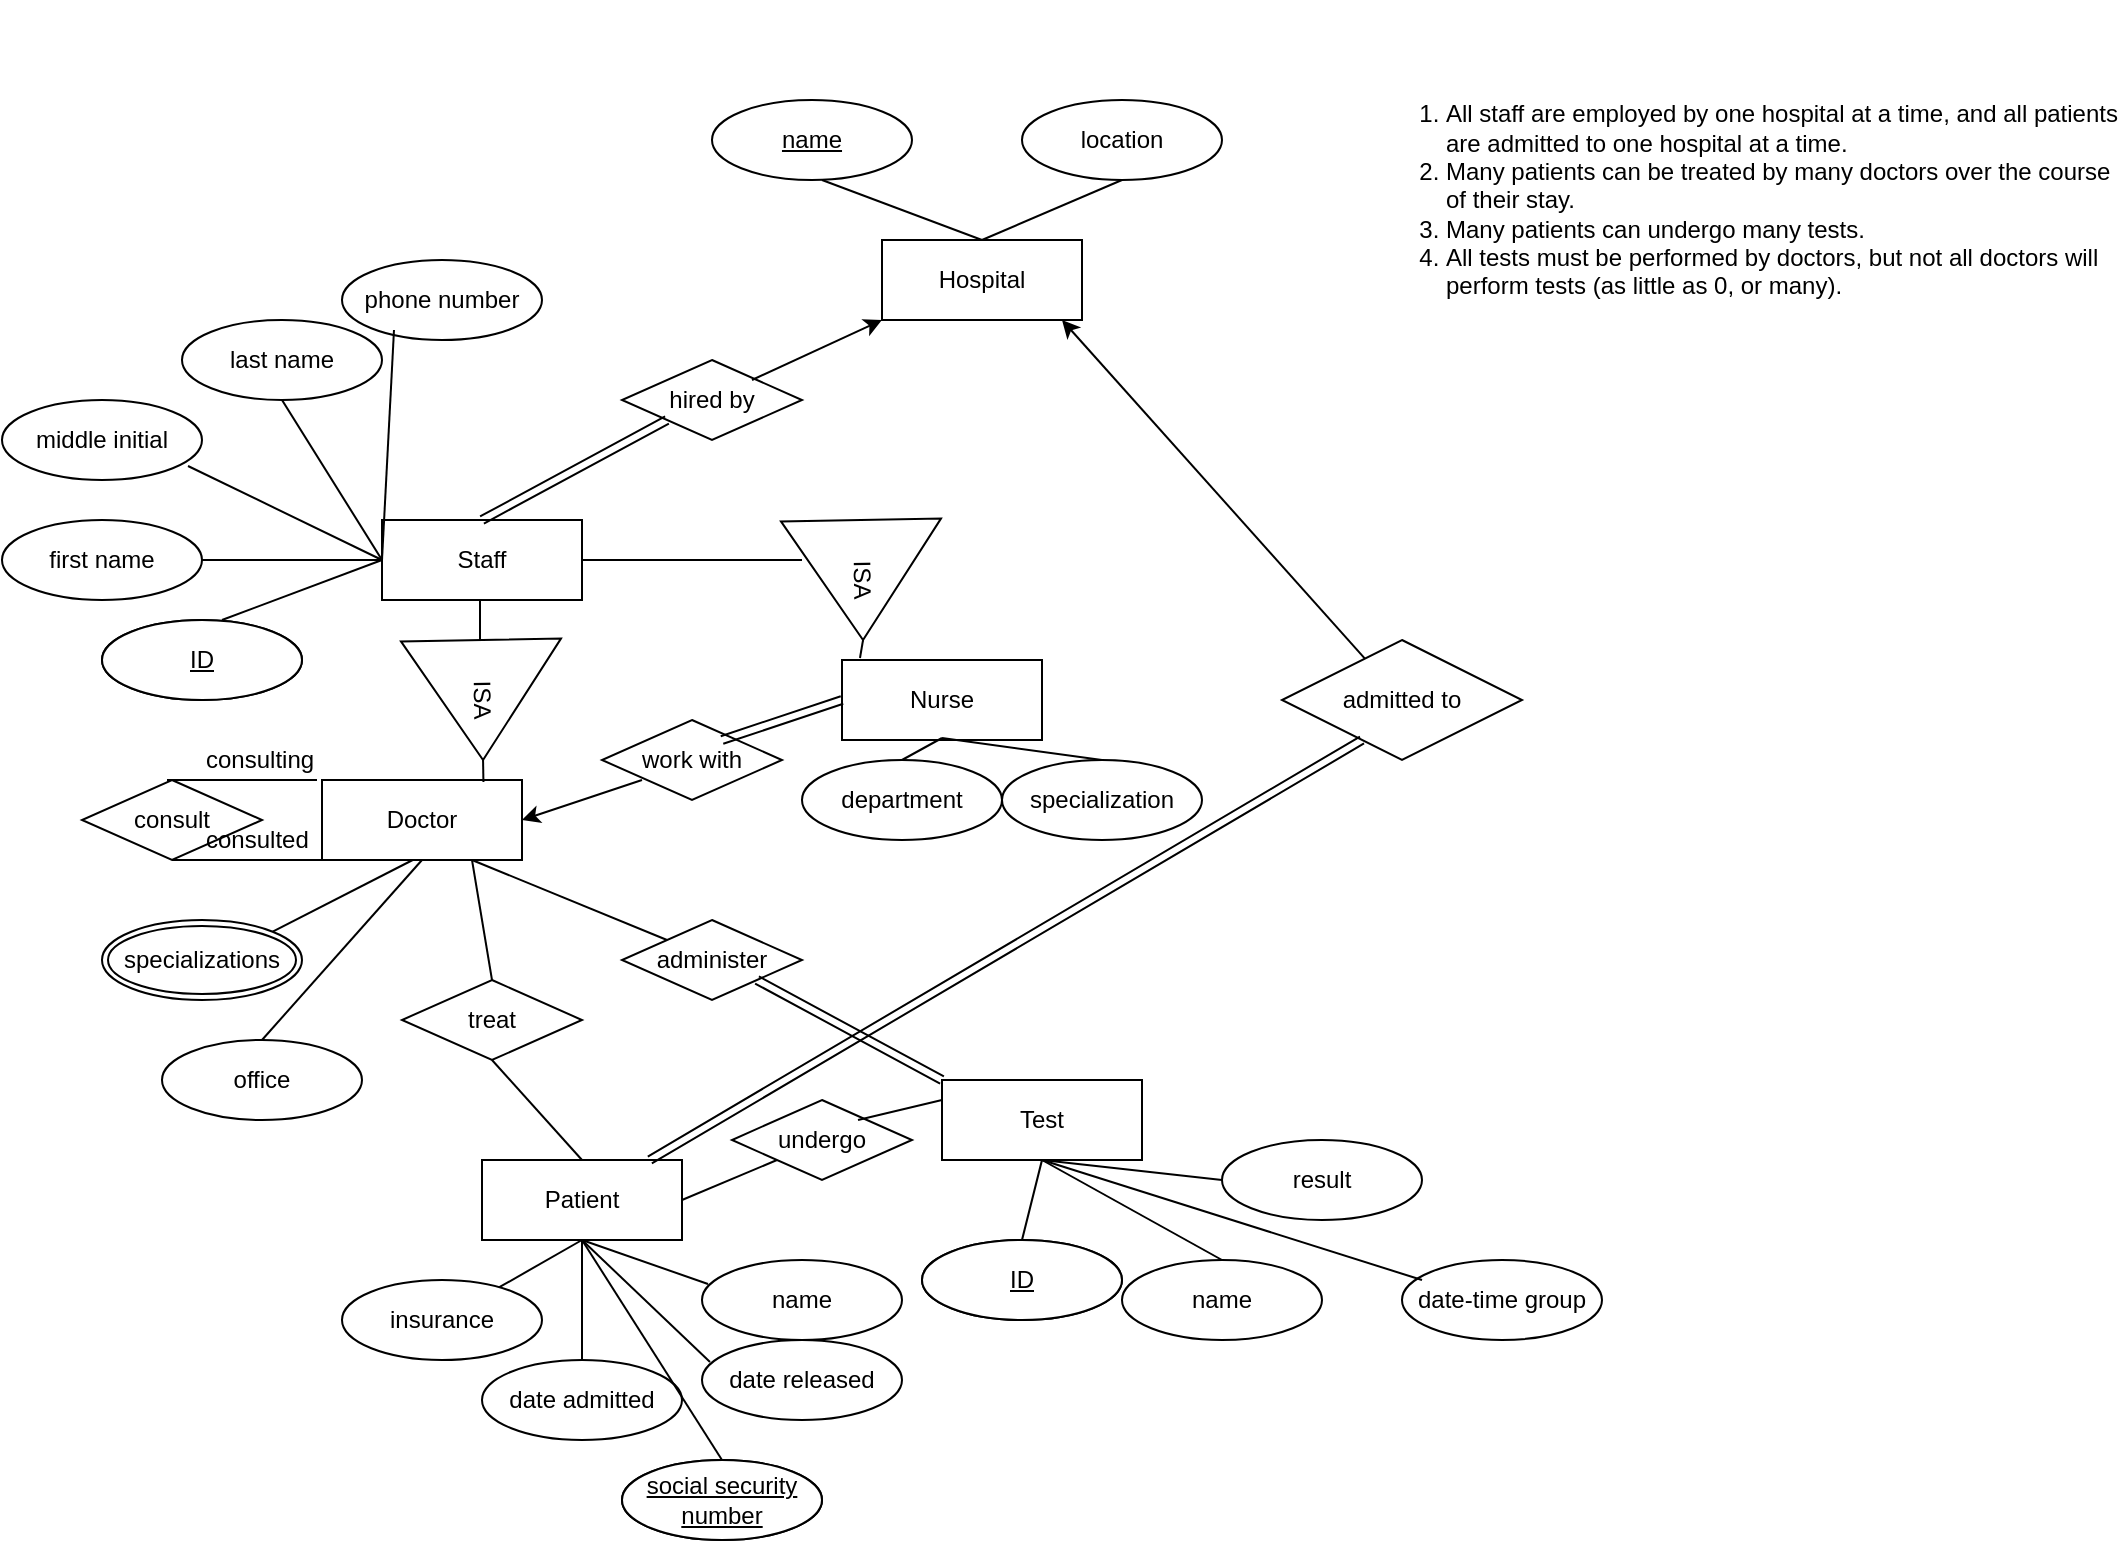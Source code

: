 <mxfile version="13.8.8" type="github"><diagram id="gdHFv3_13fa9axIcEspt" name="Page-1"><mxGraphModel dx="1888" dy="1675" grid="1" gridSize="10" guides="1" tooltips="1" connect="1" arrows="1" fold="1" page="1" pageScale="1" pageWidth="850" pageHeight="1100" math="0" shadow="0"><root><mxCell id="0"/><mxCell id="1" parent="0"/><mxCell id="2sbsMSQZGY1umAYYec5x-1" value="Doctor" style="whiteSpace=wrap;html=1;align=center;" vertex="1" parent="1"><mxGeometry x="110" y="370" width="100" height="40" as="geometry"/></mxCell><mxCell id="2sbsMSQZGY1umAYYec5x-2" value="&lt;div&gt;Nurse&lt;/div&gt;" style="whiteSpace=wrap;html=1;align=center;" vertex="1" parent="1"><mxGeometry x="370" y="310" width="100" height="40" as="geometry"/></mxCell><mxCell id="2sbsMSQZGY1umAYYec5x-4" value="Patient" style="whiteSpace=wrap;html=1;align=center;" vertex="1" parent="1"><mxGeometry x="190" y="560" width="100" height="40" as="geometry"/></mxCell><mxCell id="2sbsMSQZGY1umAYYec5x-5" value="Test" style="whiteSpace=wrap;html=1;align=center;" vertex="1" parent="1"><mxGeometry x="420" y="520" width="100" height="40" as="geometry"/></mxCell><mxCell id="2sbsMSQZGY1umAYYec5x-6" value="Hospital" style="whiteSpace=wrap;html=1;align=center;" vertex="1" parent="1"><mxGeometry x="390" y="100" width="100" height="40" as="geometry"/></mxCell><mxCell id="2sbsMSQZGY1umAYYec5x-8" value="location" style="ellipse;whiteSpace=wrap;html=1;align=center;" vertex="1" parent="1"><mxGeometry x="460" y="30" width="100" height="40" as="geometry"/></mxCell><mxCell id="2sbsMSQZGY1umAYYec5x-10" value="ID" style="ellipse;whiteSpace=wrap;html=1;align=center;" vertex="1" parent="1"><mxGeometry y="290" width="100" height="40" as="geometry"/></mxCell><mxCell id="2sbsMSQZGY1umAYYec5x-11" value="first name" style="ellipse;whiteSpace=wrap;html=1;align=center;" vertex="1" parent="1"><mxGeometry x="-50" y="240" width="100" height="40" as="geometry"/></mxCell><mxCell id="2sbsMSQZGY1umAYYec5x-12" value="middle initial" style="ellipse;whiteSpace=wrap;html=1;align=center;" vertex="1" parent="1"><mxGeometry x="-50" y="180" width="100" height="40" as="geometry"/></mxCell><mxCell id="2sbsMSQZGY1umAYYec5x-13" value="&lt;div&gt;last name&lt;/div&gt;" style="ellipse;whiteSpace=wrap;html=1;align=center;" vertex="1" parent="1"><mxGeometry x="40" y="140" width="100" height="40" as="geometry"/></mxCell><mxCell id="2sbsMSQZGY1umAYYec5x-14" value="phone number" style="ellipse;whiteSpace=wrap;html=1;align=center;" vertex="1" parent="1"><mxGeometry x="120" y="110" width="100" height="40" as="geometry"/></mxCell><mxCell id="2sbsMSQZGY1umAYYec5x-21" value="Staff" style="whiteSpace=wrap;html=1;align=center;" vertex="1" parent="1"><mxGeometry x="140" y="240" width="100" height="40" as="geometry"/></mxCell><mxCell id="2sbsMSQZGY1umAYYec5x-22" value="office" style="ellipse;whiteSpace=wrap;html=1;align=center;" vertex="1" parent="1"><mxGeometry x="30" y="500" width="100" height="40" as="geometry"/></mxCell><mxCell id="2sbsMSQZGY1umAYYec5x-25" value="specializations" style="ellipse;shape=doubleEllipse;margin=3;whiteSpace=wrap;html=1;align=center;" vertex="1" parent="1"><mxGeometry y="440" width="100" height="40" as="geometry"/></mxCell><mxCell id="2sbsMSQZGY1umAYYec5x-26" value="specialization" style="ellipse;whiteSpace=wrap;html=1;align=center;" vertex="1" parent="1"><mxGeometry x="450" y="360" width="100" height="40" as="geometry"/></mxCell><mxCell id="2sbsMSQZGY1umAYYec5x-27" value="social security number" style="ellipse;whiteSpace=wrap;html=1;align=center;" vertex="1" parent="1"><mxGeometry x="260" y="710" width="100" height="40" as="geometry"/></mxCell><mxCell id="2sbsMSQZGY1umAYYec5x-28" value="date released" style="ellipse;whiteSpace=wrap;html=1;align=center;" vertex="1" parent="1"><mxGeometry x="300" y="650" width="100" height="40" as="geometry"/></mxCell><mxCell id="2sbsMSQZGY1umAYYec5x-29" value="name" style="ellipse;whiteSpace=wrap;html=1;align=center;" vertex="1" parent="1"><mxGeometry x="300" y="610" width="100" height="40" as="geometry"/></mxCell><mxCell id="2sbsMSQZGY1umAYYec5x-30" value="insurance" style="ellipse;whiteSpace=wrap;html=1;align=center;" vertex="1" parent="1"><mxGeometry x="120" y="620" width="100" height="40" as="geometry"/></mxCell><mxCell id="2sbsMSQZGY1umAYYec5x-31" value="date admitted" style="ellipse;whiteSpace=wrap;html=1;align=center;" vertex="1" parent="1"><mxGeometry x="190" y="660" width="100" height="40" as="geometry"/></mxCell><mxCell id="2sbsMSQZGY1umAYYec5x-32" value="name" style="ellipse;whiteSpace=wrap;html=1;align=center;" vertex="1" parent="1"><mxGeometry x="510" y="610" width="100" height="40" as="geometry"/></mxCell><mxCell id="2sbsMSQZGY1umAYYec5x-33" value="result" style="ellipse;whiteSpace=wrap;html=1;align=center;" vertex="1" parent="1"><mxGeometry x="560" y="550" width="100" height="40" as="geometry"/></mxCell><mxCell id="2sbsMSQZGY1umAYYec5x-34" value="ID" style="ellipse;whiteSpace=wrap;html=1;align=center;" vertex="1" parent="1"><mxGeometry x="410" y="600" width="100" height="40" as="geometry"/></mxCell><mxCell id="2sbsMSQZGY1umAYYec5x-35" value="date-time group" style="ellipse;whiteSpace=wrap;html=1;align=center;" vertex="1" parent="1"><mxGeometry x="650" y="610" width="100" height="40" as="geometry"/></mxCell><mxCell id="2sbsMSQZGY1umAYYec5x-38" value="" style="endArrow=none;html=1;exitX=0.5;exitY=1;exitDx=0;exitDy=0;" edge="1" parent="1" source="2sbsMSQZGY1umAYYec5x-4" target="2sbsMSQZGY1umAYYec5x-30"><mxGeometry width="50" height="50" relative="1" as="geometry"><mxPoint x="400" y="410" as="sourcePoint"/><mxPoint x="450" y="360" as="targetPoint"/></mxGeometry></mxCell><mxCell id="2sbsMSQZGY1umAYYec5x-39" value="" style="endArrow=none;html=1;exitX=0.5;exitY=1;exitDx=0;exitDy=0;entryX=0.5;entryY=0;entryDx=0;entryDy=0;" edge="1" parent="1" target="2sbsMSQZGY1umAYYec5x-31"><mxGeometry width="50" height="50" relative="1" as="geometry"><mxPoint x="240" y="600" as="sourcePoint"/><mxPoint x="198.673" y="623.615" as="targetPoint"/></mxGeometry></mxCell><mxCell id="2sbsMSQZGY1umAYYec5x-40" value="" style="endArrow=none;html=1;exitX=0.5;exitY=1;exitDx=0;exitDy=0;entryX=0.5;entryY=0;entryDx=0;entryDy=0;" edge="1" parent="1" target="2sbsMSQZGY1umAYYec5x-27"><mxGeometry width="50" height="50" relative="1" as="geometry"><mxPoint x="240" y="600" as="sourcePoint"/><mxPoint x="240" y="660" as="targetPoint"/></mxGeometry></mxCell><mxCell id="2sbsMSQZGY1umAYYec5x-41" value="" style="endArrow=none;html=1;exitX=0.5;exitY=1;exitDx=0;exitDy=0;entryX=0.04;entryY=0.275;entryDx=0;entryDy=0;entryPerimeter=0;" edge="1" parent="1" target="2sbsMSQZGY1umAYYec5x-28"><mxGeometry width="50" height="50" relative="1" as="geometry"><mxPoint x="240" y="600" as="sourcePoint"/><mxPoint x="310" y="710" as="targetPoint"/></mxGeometry></mxCell><mxCell id="2sbsMSQZGY1umAYYec5x-42" value="" style="endArrow=none;html=1;exitX=0.5;exitY=1;exitDx=0;exitDy=0;entryX=0.03;entryY=0.3;entryDx=0;entryDy=0;entryPerimeter=0;" edge="1" parent="1" target="2sbsMSQZGY1umAYYec5x-29"><mxGeometry width="50" height="50" relative="1" as="geometry"><mxPoint x="240" y="600" as="sourcePoint"/><mxPoint x="304" y="661" as="targetPoint"/></mxGeometry></mxCell><mxCell id="2sbsMSQZGY1umAYYec5x-43" value="" style="endArrow=none;html=1;exitX=0.5;exitY=1;exitDx=0;exitDy=0;entryX=0.5;entryY=0;entryDx=0;entryDy=0;" edge="1" parent="1" target="2sbsMSQZGY1umAYYec5x-34"><mxGeometry width="50" height="50" relative="1" as="geometry"><mxPoint x="470" y="560" as="sourcePoint"/><mxPoint x="533" y="582" as="targetPoint"/></mxGeometry></mxCell><mxCell id="2sbsMSQZGY1umAYYec5x-44" value="" style="endArrow=none;html=1;exitX=0.5;exitY=1;exitDx=0;exitDy=0;entryX=0.5;entryY=0;entryDx=0;entryDy=0;" edge="1" parent="1" target="2sbsMSQZGY1umAYYec5x-32"><mxGeometry width="50" height="50" relative="1" as="geometry"><mxPoint x="470" y="560" as="sourcePoint"/><mxPoint x="460" y="600" as="targetPoint"/></mxGeometry></mxCell><mxCell id="2sbsMSQZGY1umAYYec5x-45" value="" style="endArrow=none;html=1;exitX=0.5;exitY=1;exitDx=0;exitDy=0;entryX=0;entryY=0.5;entryDx=0;entryDy=0;" edge="1" parent="1" target="2sbsMSQZGY1umAYYec5x-33"><mxGeometry width="50" height="50" relative="1" as="geometry"><mxPoint x="470" y="560" as="sourcePoint"/><mxPoint x="560" y="610" as="targetPoint"/></mxGeometry></mxCell><mxCell id="2sbsMSQZGY1umAYYec5x-46" value="" style="endArrow=none;html=1;exitX=0.5;exitY=1;exitDx=0;exitDy=0;" edge="1" parent="1"><mxGeometry width="50" height="50" relative="1" as="geometry"><mxPoint x="470" y="560" as="sourcePoint"/><mxPoint x="660" y="620" as="targetPoint"/></mxGeometry></mxCell><mxCell id="2sbsMSQZGY1umAYYec5x-47" value="" style="endArrow=none;html=1;exitX=0.5;exitY=1;exitDx=0;exitDy=0;entryX=0.5;entryY=0;entryDx=0;entryDy=0;" edge="1" parent="1" target="2sbsMSQZGY1umAYYec5x-77"><mxGeometry width="50" height="50" relative="1" as="geometry"><mxPoint x="420" y="349" as="sourcePoint"/><mxPoint x="534" y="310" as="targetPoint"/></mxGeometry></mxCell><mxCell id="2sbsMSQZGY1umAYYec5x-48" value="" style="endArrow=none;html=1;exitX=0.5;exitY=1;exitDx=0;exitDy=0;entryX=0.5;entryY=0;entryDx=0;entryDy=0;" edge="1" parent="1" source="2sbsMSQZGY1umAYYec5x-1" target="2sbsMSQZGY1umAYYec5x-22"><mxGeometry width="50" height="50" relative="1" as="geometry"><mxPoint x="420" y="349" as="sourcePoint"/><mxPoint x="454" y="369" as="targetPoint"/></mxGeometry></mxCell><mxCell id="2sbsMSQZGY1umAYYec5x-49" value="" style="endArrow=none;html=1;exitX=0.5;exitY=1;exitDx=0;exitDy=0;entryX=1;entryY=0;entryDx=0;entryDy=0;" edge="1" parent="1" target="2sbsMSQZGY1umAYYec5x-25"><mxGeometry width="50" height="50" relative="1" as="geometry"><mxPoint x="155.36" y="410" as="sourcePoint"/><mxPoint x="240.005" y="415.142" as="targetPoint"/></mxGeometry></mxCell><mxCell id="2sbsMSQZGY1umAYYec5x-50" value="" style="endArrow=none;html=1;exitX=0.5;exitY=1;exitDx=0;exitDy=0;entryX=0.6;entryY=0;entryDx=0;entryDy=0;entryPerimeter=0;" edge="1" parent="1" target="2sbsMSQZGY1umAYYec5x-10"><mxGeometry width="50" height="50" relative="1" as="geometry"><mxPoint x="140.0" y="260" as="sourcePoint"/><mxPoint x="89.995" y="305.858" as="targetPoint"/></mxGeometry></mxCell><mxCell id="2sbsMSQZGY1umAYYec5x-51" value="" style="endArrow=none;html=1;exitX=0.5;exitY=1;exitDx=0;exitDy=0;entryX=1;entryY=0.5;entryDx=0;entryDy=0;" edge="1" parent="1" target="2sbsMSQZGY1umAYYec5x-11"><mxGeometry width="50" height="50" relative="1" as="geometry"><mxPoint x="140" y="260" as="sourcePoint"/><mxPoint x="60" y="290" as="targetPoint"/></mxGeometry></mxCell><mxCell id="2sbsMSQZGY1umAYYec5x-52" value="" style="endArrow=none;html=1;exitX=0.5;exitY=1;exitDx=0;exitDy=0;entryX=0.93;entryY=0.825;entryDx=0;entryDy=0;entryPerimeter=0;" edge="1" parent="1" target="2sbsMSQZGY1umAYYec5x-12"><mxGeometry width="50" height="50" relative="1" as="geometry"><mxPoint x="140" y="260" as="sourcePoint"/><mxPoint x="50" y="260" as="targetPoint"/></mxGeometry></mxCell><mxCell id="2sbsMSQZGY1umAYYec5x-53" value="" style="endArrow=none;html=1;exitX=0.5;exitY=1;exitDx=0;exitDy=0;entryX=0.5;entryY=1;entryDx=0;entryDy=0;" edge="1" parent="1" target="2sbsMSQZGY1umAYYec5x-13"><mxGeometry width="50" height="50" relative="1" as="geometry"><mxPoint x="140" y="260" as="sourcePoint"/><mxPoint x="43" y="213" as="targetPoint"/></mxGeometry></mxCell><mxCell id="2sbsMSQZGY1umAYYec5x-54" value="" style="endArrow=none;html=1;exitX=0.5;exitY=1;exitDx=0;exitDy=0;entryX=0.26;entryY=0.875;entryDx=0;entryDy=0;entryPerimeter=0;" edge="1" parent="1" target="2sbsMSQZGY1umAYYec5x-14"><mxGeometry width="50" height="50" relative="1" as="geometry"><mxPoint x="140" y="260" as="sourcePoint"/><mxPoint x="90" y="180" as="targetPoint"/></mxGeometry></mxCell><mxCell id="2sbsMSQZGY1umAYYec5x-55" value="" style="endArrow=none;html=1;exitX=0.5;exitY=0;exitDx=0;exitDy=0;entryX=0.26;entryY=0.875;entryDx=0;entryDy=0;entryPerimeter=0;" edge="1" parent="1" source="2sbsMSQZGY1umAYYec5x-6"><mxGeometry width="50" height="50" relative="1" as="geometry"><mxPoint x="354" y="185" as="sourcePoint"/><mxPoint x="360" y="70" as="targetPoint"/></mxGeometry></mxCell><mxCell id="2sbsMSQZGY1umAYYec5x-56" value="" style="endArrow=none;html=1;exitX=0.5;exitY=0;exitDx=0;exitDy=0;entryX=0.5;entryY=1;entryDx=0;entryDy=0;" edge="1" parent="1" target="2sbsMSQZGY1umAYYec5x-8"><mxGeometry width="50" height="50" relative="1" as="geometry"><mxPoint x="440" y="100" as="sourcePoint"/><mxPoint x="360" y="70" as="targetPoint"/></mxGeometry></mxCell><mxCell id="2sbsMSQZGY1umAYYec5x-59" value="consult" style="shape=rhombus;perimeter=rhombusPerimeter;whiteSpace=wrap;html=1;align=center;" vertex="1" parent="1"><mxGeometry x="-10" y="370" width="90" height="40" as="geometry"/></mxCell><mxCell id="2sbsMSQZGY1umAYYec5x-60" value="" style="endArrow=none;html=1;entryX=0.5;entryY=1;entryDx=0;entryDy=0;exitX=0;exitY=1;exitDx=0;exitDy=0;" edge="1" parent="1" source="2sbsMSQZGY1umAYYec5x-1" target="2sbsMSQZGY1umAYYec5x-59"><mxGeometry width="50" height="50" relative="1" as="geometry"><mxPoint x="400" y="410" as="sourcePoint"/><mxPoint x="450" y="360" as="targetPoint"/></mxGeometry></mxCell><mxCell id="2sbsMSQZGY1umAYYec5x-61" value="" style="endArrow=none;html=1;entryX=0.5;entryY=1;entryDx=0;entryDy=0;exitX=0;exitY=1;exitDx=0;exitDy=0;" edge="1" parent="1"><mxGeometry width="50" height="50" relative="1" as="geometry"><mxPoint x="107.5" y="370" as="sourcePoint"/><mxPoint x="32.5" y="370" as="targetPoint"/></mxGeometry></mxCell><mxCell id="2sbsMSQZGY1umAYYec5x-62" value="hired by" style="shape=rhombus;perimeter=rhombusPerimeter;whiteSpace=wrap;html=1;align=center;" vertex="1" parent="1"><mxGeometry x="260" y="160" width="90" height="40" as="geometry"/></mxCell><mxCell id="2sbsMSQZGY1umAYYec5x-63" value="" style="shape=link;html=1;entryX=0;entryY=1;entryDx=0;entryDy=0;" edge="1" parent="1" target="2sbsMSQZGY1umAYYec5x-62"><mxGeometry width="100" relative="1" as="geometry"><mxPoint x="190" y="240" as="sourcePoint"/><mxPoint x="290" y="240" as="targetPoint"/></mxGeometry></mxCell><mxCell id="2sbsMSQZGY1umAYYec5x-64" value="" style="endArrow=classic;html=1;entryX=0;entryY=1;entryDx=0;entryDy=0;" edge="1" parent="1" target="2sbsMSQZGY1umAYYec5x-6"><mxGeometry width="50" height="50" relative="1" as="geometry"><mxPoint x="325" y="170" as="sourcePoint"/><mxPoint x="375" y="120" as="targetPoint"/></mxGeometry></mxCell><mxCell id="2sbsMSQZGY1umAYYec5x-65" value="ISA" style="triangle;whiteSpace=wrap;html=1;rotation=89;" vertex="1" parent="1"><mxGeometry x="160" y="290" width="60" height="80" as="geometry"/></mxCell><mxCell id="2sbsMSQZGY1umAYYec5x-67" value="" style="endArrow=none;html=1;entryX=1.183;entryY=0.5;entryDx=0;entryDy=0;entryPerimeter=0;exitX=1;exitY=0.5;exitDx=0;exitDy=0;" edge="1" parent="1" source="2sbsMSQZGY1umAYYec5x-65" target="2sbsMSQZGY1umAYYec5x-65"><mxGeometry width="50" height="50" relative="1" as="geometry"><mxPoint x="400" y="410" as="sourcePoint"/><mxPoint x="450" y="360" as="targetPoint"/></mxGeometry></mxCell><mxCell id="2sbsMSQZGY1umAYYec5x-70" value="" style="endArrow=none;html=1;entryX=1;entryY=0.5;entryDx=0;entryDy=0;" edge="1" parent="1" target="2sbsMSQZGY1umAYYec5x-21"><mxGeometry width="50" height="50" relative="1" as="geometry"><mxPoint x="350" y="260" as="sourcePoint"/><mxPoint x="450" y="360" as="targetPoint"/></mxGeometry></mxCell><mxCell id="2sbsMSQZGY1umAYYec5x-71" value="" style="endArrow=none;html=1;entryX=0.09;entryY=-0.025;entryDx=0;entryDy=0;entryPerimeter=0;exitX=1;exitY=0.5;exitDx=0;exitDy=0;" edge="1" parent="1" source="2sbsMSQZGY1umAYYec5x-74" target="2sbsMSQZGY1umAYYec5x-2"><mxGeometry width="50" height="50" relative="1" as="geometry"><mxPoint x="420" y="280" as="sourcePoint"/><mxPoint x="240" y="260" as="targetPoint"/></mxGeometry></mxCell><mxCell id="2sbsMSQZGY1umAYYec5x-73" value="" style="endArrow=none;html=1;exitX=0;exitY=0.875;exitDx=0;exitDy=0;exitPerimeter=0;" edge="1" parent="1"><mxGeometry width="50" height="50" relative="1" as="geometry"><mxPoint x="189" y="280" as="sourcePoint"/><mxPoint x="189" y="300" as="targetPoint"/></mxGeometry></mxCell><mxCell id="2sbsMSQZGY1umAYYec5x-74" value="ISA" style="triangle;whiteSpace=wrap;html=1;rotation=89;" vertex="1" parent="1"><mxGeometry x="350" y="230" width="60" height="80" as="geometry"/></mxCell><mxCell id="2sbsMSQZGY1umAYYec5x-77" value="department" style="ellipse;whiteSpace=wrap;html=1;align=center;" vertex="1" parent="1"><mxGeometry x="350" y="360" width="100" height="40" as="geometry"/></mxCell><mxCell id="2sbsMSQZGY1umAYYec5x-78" value="" style="endArrow=none;html=1;exitX=0.5;exitY=1;exitDx=0;exitDy=0;entryX=0.5;entryY=0;entryDx=0;entryDy=0;" edge="1" parent="1" target="2sbsMSQZGY1umAYYec5x-26"><mxGeometry width="50" height="50" relative="1" as="geometry"><mxPoint x="420" y="349" as="sourcePoint"/><mxPoint x="340" y="380" as="targetPoint"/></mxGeometry></mxCell><mxCell id="2sbsMSQZGY1umAYYec5x-79" value="admitted to" style="shape=rhombus;perimeter=rhombusPerimeter;whiteSpace=wrap;html=1;align=center;" vertex="1" parent="1"><mxGeometry x="590" y="300" width="120" height="60" as="geometry"/></mxCell><mxCell id="2sbsMSQZGY1umAYYec5x-80" value="" style="shape=link;html=1;" edge="1" parent="1" source="2sbsMSQZGY1umAYYec5x-4"><mxGeometry width="100" relative="1" as="geometry"><mxPoint x="370" y="380" as="sourcePoint"/><mxPoint x="630" y="350" as="targetPoint"/></mxGeometry></mxCell><mxCell id="2sbsMSQZGY1umAYYec5x-81" value="" style="endArrow=classic;html=1;entryX=0.9;entryY=1;entryDx=0;entryDy=0;entryPerimeter=0;" edge="1" parent="1" source="2sbsMSQZGY1umAYYec5x-79" target="2sbsMSQZGY1umAYYec5x-6"><mxGeometry width="50" height="50" relative="1" as="geometry"><mxPoint x="400" y="410" as="sourcePoint"/><mxPoint x="450" y="360" as="targetPoint"/></mxGeometry></mxCell><mxCell id="2sbsMSQZGY1umAYYec5x-82" value="work with" style="shape=rhombus;perimeter=rhombusPerimeter;whiteSpace=wrap;html=1;align=center;" vertex="1" parent="1"><mxGeometry x="250" y="340" width="90" height="40" as="geometry"/></mxCell><mxCell id="2sbsMSQZGY1umAYYec5x-84" value="" style="shape=link;html=1;entryX=0;entryY=0.5;entryDx=0;entryDy=0;" edge="1" parent="1" target="2sbsMSQZGY1umAYYec5x-2"><mxGeometry width="100" relative="1" as="geometry"><mxPoint x="310.003" y="350" as="sourcePoint"/><mxPoint x="666.09" y="140" as="targetPoint"/></mxGeometry></mxCell><mxCell id="2sbsMSQZGY1umAYYec5x-85" value="&lt;div align=&quot;left&quot;&gt;&lt;ol&gt;&lt;li&gt;All staff are employed by one hospital at a time, and all patients are admitted to one hospital at a time.&lt;/li&gt;&lt;li&gt;Many patients can be treated by many doctors over the course of their stay.&lt;/li&gt;&lt;li&gt;Many patients can undergo many tests.&lt;/li&gt;&lt;li&gt;All tests must be performed by doctors, but not all doctors will perform tests (as little as 0, or many).&lt;br&gt;&lt;/li&gt;&lt;/ol&gt;&lt;/div&gt;" style="text;html=1;strokeColor=none;fillColor=none;align=left;verticalAlign=middle;whiteSpace=wrap;rounded=0;" vertex="1" parent="1"><mxGeometry x="630" y="-20" width="380" height="200" as="geometry"/></mxCell><mxCell id="2sbsMSQZGY1umAYYec5x-88" value="" style="endArrow=classic;html=1;entryX=1;entryY=0.5;entryDx=0;entryDy=0;" edge="1" parent="1" target="2sbsMSQZGY1umAYYec5x-1"><mxGeometry width="50" height="50" relative="1" as="geometry"><mxPoint x="270" y="370" as="sourcePoint"/><mxPoint x="550" y="270" as="targetPoint"/></mxGeometry></mxCell><mxCell id="2sbsMSQZGY1umAYYec5x-89" value="treat" style="shape=rhombus;perimeter=rhombusPerimeter;whiteSpace=wrap;html=1;align=center;" vertex="1" parent="1"><mxGeometry x="150" y="470" width="90" height="40" as="geometry"/></mxCell><mxCell id="2sbsMSQZGY1umAYYec5x-90" value="" style="endArrow=none;html=1;entryX=0.5;entryY=0;entryDx=0;entryDy=0;exitX=0.5;exitY=1;exitDx=0;exitDy=0;" edge="1" parent="1" source="2sbsMSQZGY1umAYYec5x-89" target="2sbsMSQZGY1umAYYec5x-4"><mxGeometry width="50" height="50" relative="1" as="geometry"><mxPoint x="500" y="320" as="sourcePoint"/><mxPoint x="550" y="270" as="targetPoint"/></mxGeometry></mxCell><mxCell id="2sbsMSQZGY1umAYYec5x-91" value="" style="endArrow=none;html=1;entryX=0.75;entryY=1;entryDx=0;entryDy=0;exitX=0.5;exitY=0;exitDx=0;exitDy=0;" edge="1" parent="1" source="2sbsMSQZGY1umAYYec5x-89" target="2sbsMSQZGY1umAYYec5x-1"><mxGeometry width="50" height="50" relative="1" as="geometry"><mxPoint x="195" y="510" as="sourcePoint"/><mxPoint x="240" y="560" as="targetPoint"/></mxGeometry></mxCell><mxCell id="2sbsMSQZGY1umAYYec5x-92" value="undergo" style="shape=rhombus;perimeter=rhombusPerimeter;whiteSpace=wrap;html=1;align=center;" vertex="1" parent="1"><mxGeometry x="315" y="530" width="90" height="40" as="geometry"/></mxCell><mxCell id="2sbsMSQZGY1umAYYec5x-93" value="" style="endArrow=none;html=1;entryX=1;entryY=0.5;entryDx=0;entryDy=0;exitX=0;exitY=1;exitDx=0;exitDy=0;" edge="1" parent="1" source="2sbsMSQZGY1umAYYec5x-92" target="2sbsMSQZGY1umAYYec5x-4"><mxGeometry width="50" height="50" relative="1" as="geometry"><mxPoint x="195" y="510" as="sourcePoint"/><mxPoint x="240" y="560" as="targetPoint"/></mxGeometry></mxCell><mxCell id="2sbsMSQZGY1umAYYec5x-94" value="" style="endArrow=none;html=1;entryX=1;entryY=0.5;entryDx=0;entryDy=0;" edge="1" parent="1"><mxGeometry width="50" height="50" relative="1" as="geometry"><mxPoint x="420" y="530" as="sourcePoint"/><mxPoint x="378" y="540" as="targetPoint"/></mxGeometry></mxCell><mxCell id="2sbsMSQZGY1umAYYec5x-95" value="administer" style="shape=rhombus;perimeter=rhombusPerimeter;whiteSpace=wrap;html=1;align=center;" vertex="1" parent="1"><mxGeometry x="260" y="440" width="90" height="40" as="geometry"/></mxCell><mxCell id="2sbsMSQZGY1umAYYec5x-96" value="" style="endArrow=none;html=1;entryX=0.75;entryY=1;entryDx=0;entryDy=0;exitX=0;exitY=0;exitDx=0;exitDy=0;" edge="1" parent="1" source="2sbsMSQZGY1umAYYec5x-95"><mxGeometry width="50" height="50" relative="1" as="geometry"><mxPoint x="195" y="470" as="sourcePoint"/><mxPoint x="185" y="410" as="targetPoint"/></mxGeometry></mxCell><mxCell id="2sbsMSQZGY1umAYYec5x-98" value="" style="shape=link;html=1;exitX=1;exitY=1;exitDx=0;exitDy=0;entryX=0;entryY=0;entryDx=0;entryDy=0;" edge="1" parent="1" source="2sbsMSQZGY1umAYYec5x-95" target="2sbsMSQZGY1umAYYec5x-5"><mxGeometry width="100" relative="1" as="geometry"><mxPoint x="273.913" y="560" as="sourcePoint"/><mxPoint x="630" y="350" as="targetPoint"/></mxGeometry></mxCell><mxCell id="2sbsMSQZGY1umAYYec5x-99" value="ID" style="ellipse;whiteSpace=wrap;html=1;align=center;fontStyle=4;" vertex="1" parent="1"><mxGeometry x="410" y="600" width="100" height="40" as="geometry"/></mxCell><mxCell id="2sbsMSQZGY1umAYYec5x-100" value="social security number" style="ellipse;whiteSpace=wrap;html=1;align=center;fontStyle=4;" vertex="1" parent="1"><mxGeometry x="260" y="710" width="100" height="40" as="geometry"/></mxCell><mxCell id="2sbsMSQZGY1umAYYec5x-101" value="ID" style="ellipse;whiteSpace=wrap;html=1;align=center;fontStyle=4;" vertex="1" parent="1"><mxGeometry y="290" width="100" height="40" as="geometry"/></mxCell><mxCell id="2sbsMSQZGY1umAYYec5x-102" value="name" style="ellipse;whiteSpace=wrap;html=1;align=center;fontStyle=4;" vertex="1" parent="1"><mxGeometry x="305" y="30" width="100" height="40" as="geometry"/></mxCell><mxCell id="2sbsMSQZGY1umAYYec5x-103" value="consulting" style="text;html=1;strokeColor=none;fillColor=none;align=left;verticalAlign=middle;whiteSpace=wrap;rounded=0;" vertex="1" parent="1"><mxGeometry x="50" y="340" width="60" height="40" as="geometry"/></mxCell><mxCell id="2sbsMSQZGY1umAYYec5x-104" value="consulted" style="text;html=1;strokeColor=none;fillColor=none;align=left;verticalAlign=middle;whiteSpace=wrap;rounded=0;" vertex="1" parent="1"><mxGeometry x="50" y="380" width="60" height="40" as="geometry"/></mxCell></root></mxGraphModel></diagram></mxfile>